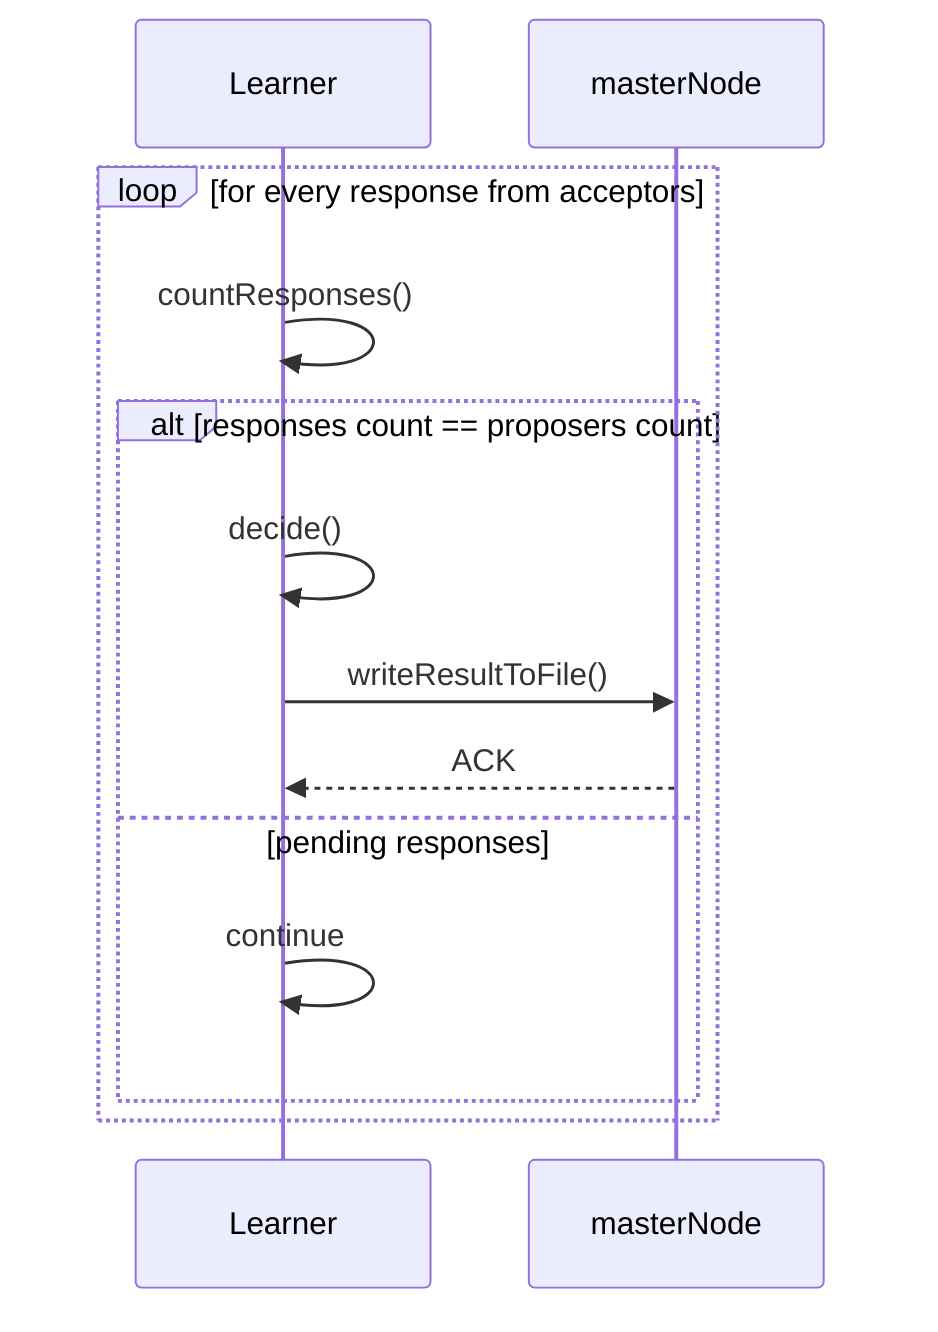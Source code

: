 sequenceDiagram 
    loop for every response from acceptors
        Learner->>Learner: countResponses()
        alt responses count == proposers count
            Learner->>Learner: decide()
            Learner->>masterNode: writeResultToFile()
            masterNode-->>Learner: ACK
        else pending responses
            Learner->>Learner: continue
        end    
    end